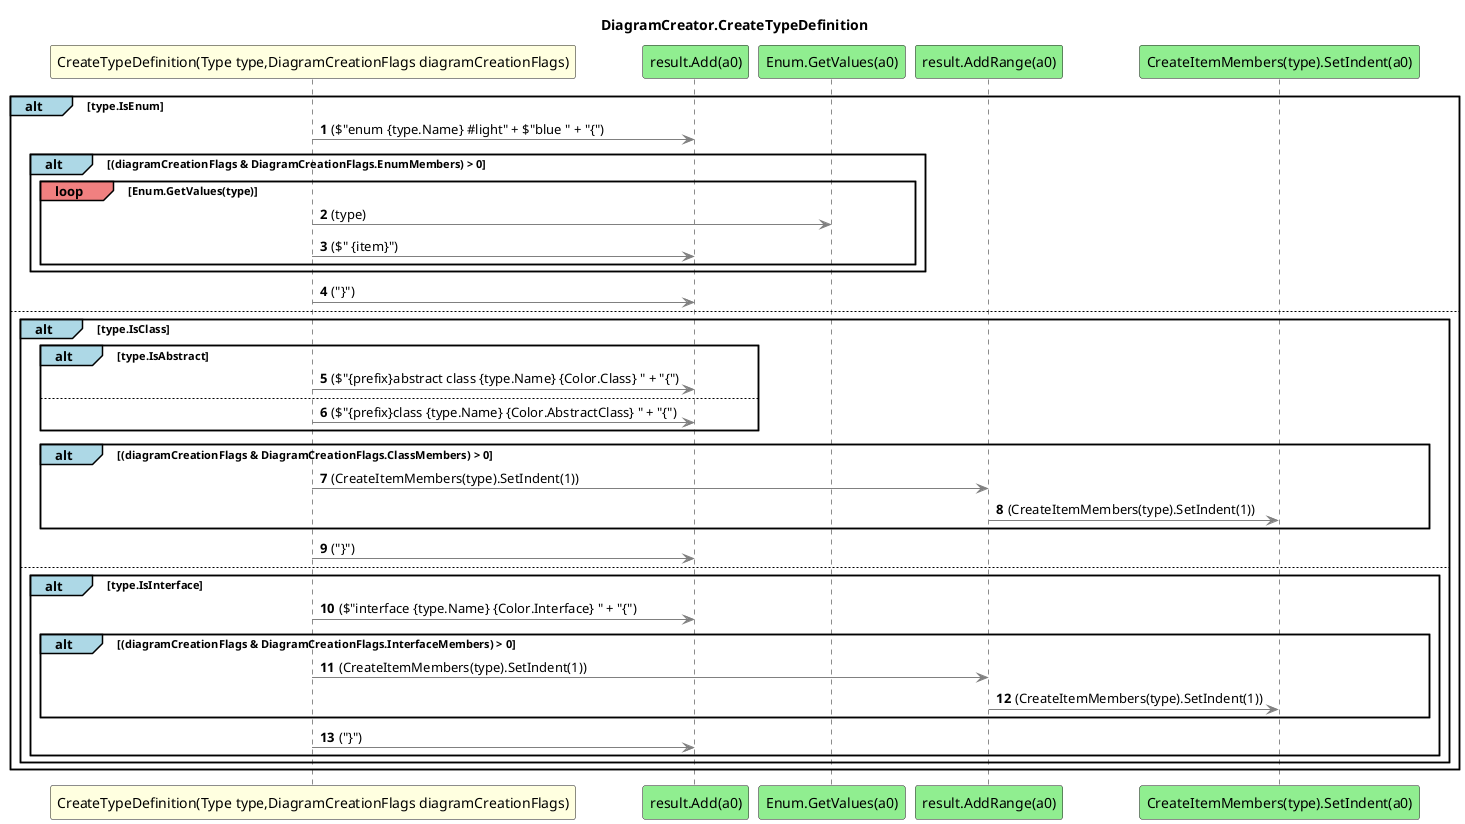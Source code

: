 @startuml DiagramCreator.CreateTypeDefinition
title DiagramCreator.CreateTypeDefinition
participant "CreateTypeDefinition(Type type,DiagramCreationFlags diagramCreationFlags)" as CreateTypeDefinition_p0_p1 #LightYellow
participant "result.Add(a0)" as result_Add_a0 #LightGreen
participant "Enum.GetValues(a0)" as Enum_GetValues_a0 #LightGreen
participant "result.AddRange(a0)" as result_AddRange_a0 #LightGreen
participant "CreateItemMembers(type).SetIndent(a0)" as CreateItemMembers_type_SetIndent_a0 #LightGreen
autonumber
alt#LightBlue type.IsEnum
 CreateTypeDefinition_p0_p1 -[#grey]> result_Add_a0 : ($"enum {type.Name} #light" + $"blue " + "{")
 alt#LightBlue (diagramCreationFlags & DiagramCreationFlags.EnumMembers) > 0
 loop#LightCoral Enum.GetValues(type)
 CreateTypeDefinition_p0_p1 -[#grey]> Enum_GetValues_a0 : (type)
 CreateTypeDefinition_p0_p1 -[#grey]> result_Add_a0 : ($" {item}")
 end
 end
 CreateTypeDefinition_p0_p1 -[#grey]> result_Add_a0 : ("}")
 else
 alt#LightBlue type.IsClass
 alt#LightBlue type.IsAbstract
 CreateTypeDefinition_p0_p1 -[#grey]> result_Add_a0 : ($"{prefix}abstract class {type.Name} {Color.Class} " + "{")
 else
 CreateTypeDefinition_p0_p1 -[#grey]> result_Add_a0 : ($"{prefix}class {type.Name} {Color.AbstractClass} " + "{")
 end
 alt#LightBlue (diagramCreationFlags & DiagramCreationFlags.ClassMembers) > 0
 CreateTypeDefinition_p0_p1 -[#grey]> result_AddRange_a0 : (CreateItemMembers(type).SetIndent(1))
 result_AddRange_a0 -[#grey]> CreateItemMembers_type_SetIndent_a0 : (CreateItemMembers(type).SetIndent(1))
 end
 CreateTypeDefinition_p0_p1 -[#grey]> result_Add_a0 : ("}")
 else
 alt#LightBlue type.IsInterface
 CreateTypeDefinition_p0_p1 -[#grey]> result_Add_a0 : ($"interface {type.Name} {Color.Interface} " + "{")
 alt#LightBlue (diagramCreationFlags & DiagramCreationFlags.InterfaceMembers) > 0
 CreateTypeDefinition_p0_p1 -[#grey]> result_AddRange_a0 : (CreateItemMembers(type).SetIndent(1))
 result_AddRange_a0 -[#grey]> CreateItemMembers_type_SetIndent_a0 : (CreateItemMembers(type).SetIndent(1))
 end
 CreateTypeDefinition_p0_p1 -[#grey]> result_Add_a0 : ("}")
 end
 end
end
@enduml
